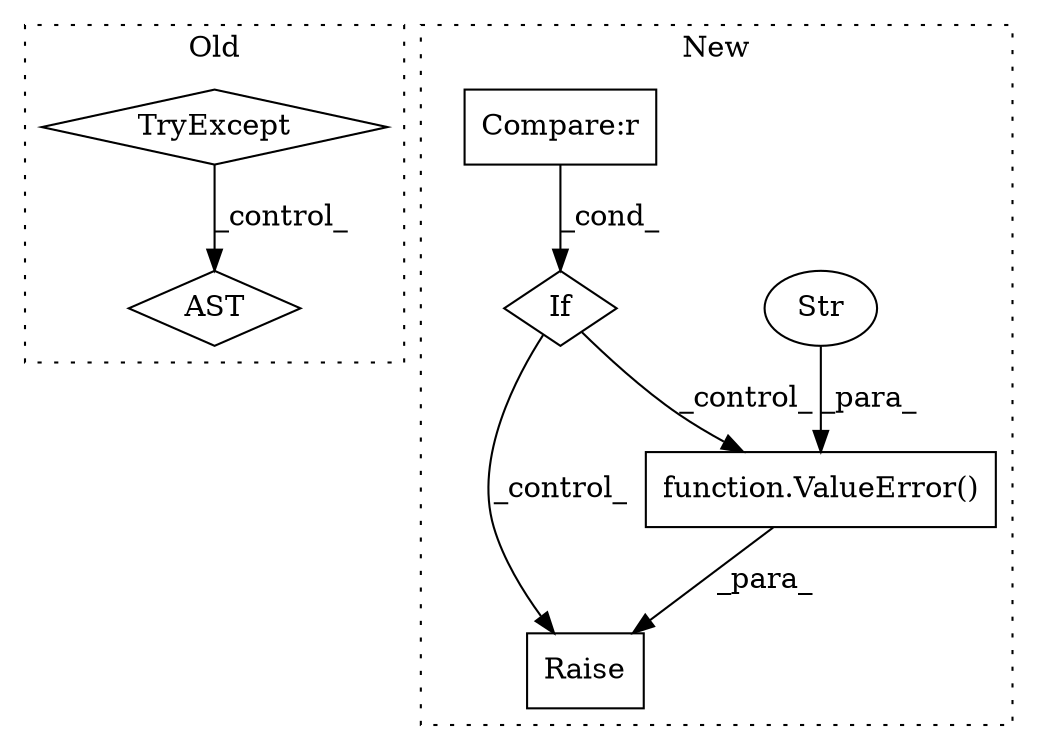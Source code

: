 digraph G {
subgraph cluster0 {
1 [label="TryExcept" a="71" s="6475" l="17" shape="diamond"];
3 [label="AST" a="2" s="6541,0" l="7,0" shape="diamond"];
label = "Old";
style="dotted";
}
subgraph cluster1 {
2 [label="function.ValueError()" a="75" s="7144,7251" l="11,1" shape="box"];
4 [label="Raise" a="91" s="7138" l="6" shape="box"];
5 [label="Str" a="66" s="7155" l="96" shape="ellipse"];
6 [label="If" a="96" s="6894" l="0" shape="diamond"];
7 [label="Compare:r" a="40" s="6894" l="25" shape="box"];
label = "New";
style="dotted";
}
1 -> 3 [label="_control_"];
2 -> 4 [label="_para_"];
5 -> 2 [label="_para_"];
6 -> 4 [label="_control_"];
6 -> 2 [label="_control_"];
7 -> 6 [label="_cond_"];
}